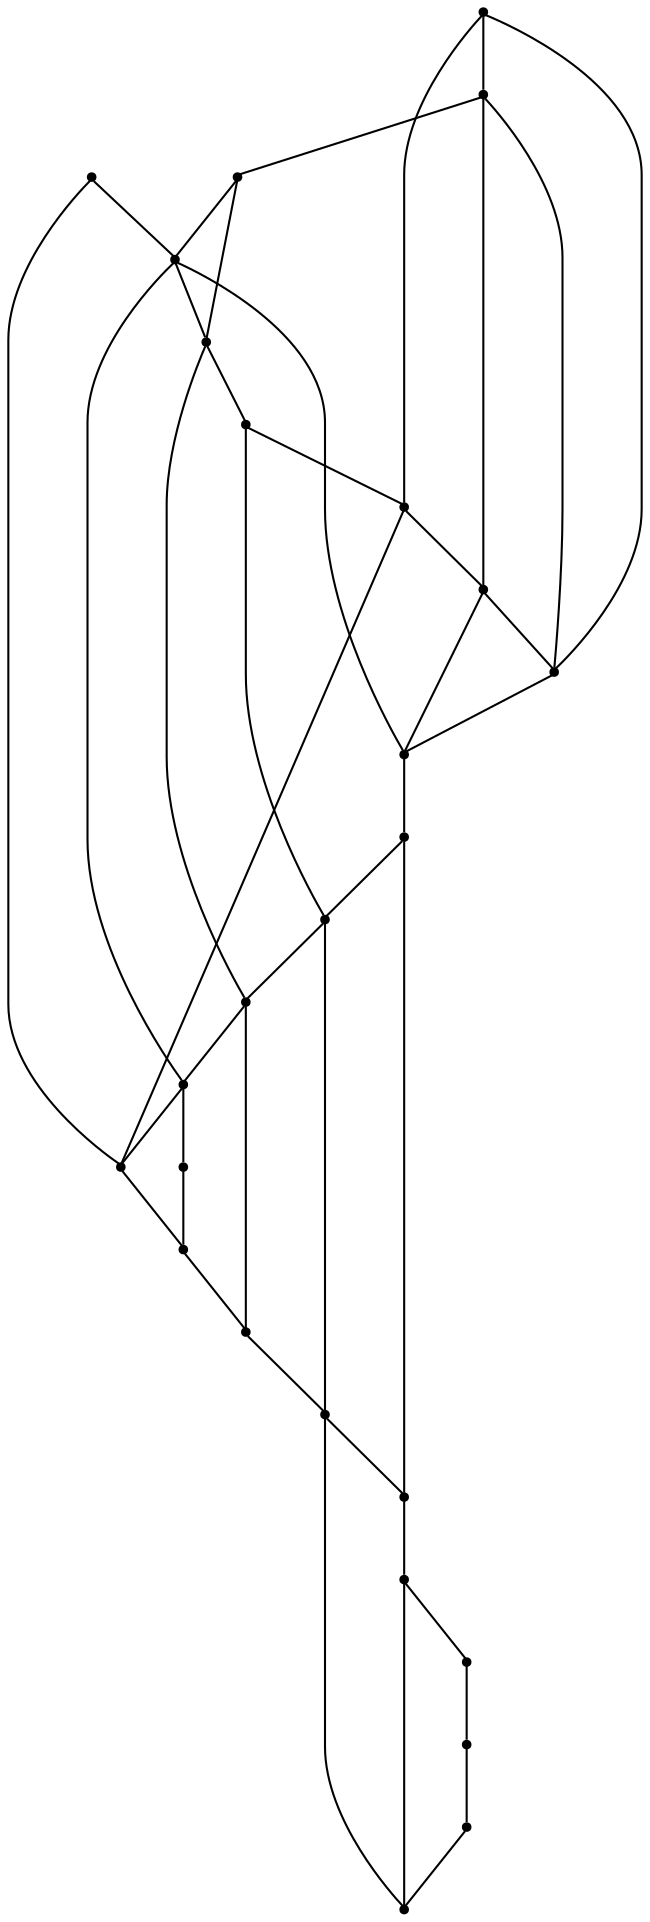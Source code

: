 graph {
  node [shape=point,comment="{\"directed\":false,\"doi\":\"10.1007/3-540-45848-4_3\",\"figure\":\"1 (2)\"}"]

  v0 [pos="1199.58340326945,2091.243330637615"]
  v1 [pos="1243.0833498636882,2091.243330637615"]
  v2 [pos="1286.5832964579265,2091.118462880454"]
  v3 [pos="1330.2083015441895,2091.118462880454"]
  v4 [pos="1373.7083435058594,2091.118462880454"]
  v5 [pos="1417.3333168029785,2091.243330637615"]
  v6 [pos="1460.7083320617676,2091.118462880454"]
  v7 [pos="1199.4583447774253,2221.8684832255058"]
  v8 [pos="1243.0833498636882,2221.8684832255058"]
  v9 [pos="1286.5832964579265,2221.8684832255058"]
  v10 [pos="1330.0833702087402,2221.8684832255058"]
  v11 [pos="1373.7083117167156,2221.8684832255058"]
  v12 [pos="1417.2083536783855,2221.869532267254"]
  v13 [pos="1460.8333269755049,2221.8684832255058"]
  v14 [pos="1504.3333371480308,2221.8684832255058"]
  v15 [pos="1373.7083435058594,2156.6185951232924"]
  v16 [pos="1417.3333168029785,2156.4934730529794"]
  v17 [pos="1330.2083333333335,2156.6185951232924"]
  v18 [pos="1330.0833066304526,2025.8685747782401"]
  v19 [pos="1286.5832964579265,2156.49347305298"]
  v20 [pos="1243.083413441976,2156.4934730529794"]
  v21 [pos="1199.58340326945,2025.8685747782401"]
  v22 [pos="1243.0833498636882,2287.243493398032"]
  v23 [pos="1243.083413441976,2025.8685747782401"]
  v24 [pos="1199.58340326945,2287.243493398032"]
  v25 [pos="1199.58340326945,2156.49347305298"]

  v24 -- v22 [id="-3",pos="1199.58340326945,2287.243493398032 1243.0833498636882,2287.243493398032 1243.0833498636882,2287.243493398032 1243.0833498636882,2287.243493398032"]
  v25 -- v20 [id="-6",pos="1199.58340326945,2156.49347305298 1243.083413441976,2156.4934730529794 1243.083413441976,2156.4934730529794 1243.083413441976,2156.4934730529794"]
  v20 -- v19 [id="-7",pos="1243.083413441976,2156.4934730529794 1286.5832964579265,2156.49347305298 1286.5832964579265,2156.49347305298 1286.5832964579265,2156.49347305298"]
  v19 -- v17 [id="-8",pos="1286.5832964579265,2156.49347305298 1330.2083333333335,2156.6185951232924 1330.2083333333335,2156.6185951232924 1330.2083333333335,2156.6185951232924"]
  v17 -- v15 [id="-9",pos="1330.2083333333335,2156.6185951232924 1373.7083435058594,2156.6185951232924 1373.7083435058594,2156.6185951232924 1373.7083435058594,2156.6185951232924"]
  v15 -- v16 [id="-10",pos="1373.7083435058594,2156.6185951232924 1417.3333168029785,2156.4934730529794 1417.3333168029785,2156.4934730529794 1417.3333168029785,2156.4934730529794"]
  v21 -- v23 [id="-13",pos="1199.58340326945,2025.8685747782401 1243.083413441976,2025.8685747782401 1243.083413441976,2025.8685747782401 1243.083413441976,2025.8685747782401"]
  v23 -- v18 [id="-14",pos="1243.083413441976,2025.8685747782401 1330.0833066304526,2025.8685747782401 1330.0833066304526,2025.8685747782401 1330.0833066304526,2025.8685747782401"]
  v1 -- v0 [id="-18",pos="1243.0833498636882,2091.243330637615 1199.58340326945,2091.243330637615 1199.58340326945,2091.243330637615 1199.58340326945,2091.243330637615"]
  v2 -- v1 [id="-21",pos="1286.5832964579265,2091.118462880454 1243.0833498636882,2091.243330637615 1243.0833498636882,2091.243330637615 1243.0833498636882,2091.243330637615"]
  v3 -- v2 [id="-24",pos="1330.2083015441895,2091.118462880454 1286.5832964579265,2091.118462880454 1286.5832964579265,2091.118462880454 1286.5832964579265,2091.118462880454"]
  v4 -- v3 [id="-29",pos="1373.7083435058594,2091.118462880454 1330.2083015441895,2091.118462880454 1330.2083015441895,2091.118462880454 1330.2083015441895,2091.118462880454"]
  v5 -- v4 [id="-30",pos="1417.3333168029785,2091.243330637615 1373.7083435058594,2091.118462880454 1373.7083435058594,2091.118462880454 1373.7083435058594,2091.118462880454"]
  v6 -- v5 [id="-31",pos="1460.7083320617676,2091.118462880454 1417.3333168029785,2091.243330637615 1417.3333168029785,2091.243330637615 1417.3333168029785,2091.243330637615"]
  v8 -- v7 [id="-40",pos="1243.0833498636882,2221.8684832255058 1199.4583447774253,2221.8684832255058 1199.4583447774253,2221.8684832255058 1199.4583447774253,2221.8684832255058"]
  v9 -- v8 [id="-41",pos="1286.5832964579265,2221.8684832255058 1243.0833498636882,2221.8684832255058 1243.0833498636882,2221.8684832255058 1243.0833498636882,2221.8684832255058"]
  v10 -- v9 [id="-42",pos="1330.0833702087402,2221.8684832255058 1286.5832964579265,2221.8684832255058 1286.5832964579265,2221.8684832255058 1286.5832964579265,2221.8684832255058"]
  v11 -- v10 [id="-43",pos="1373.7083117167156,2221.8684832255058 1330.0833702087402,2221.8684832255058 1330.0833702087402,2221.8684832255058 1330.0833702087402,2221.8684832255058"]
  v12 -- v11 [id="-44",pos="1417.2083536783855,2221.869532267254 1373.7083117167156,2221.8684832255058 1373.7083117167156,2221.8684832255058 1373.7083117167156,2221.8684832255058"]
  v13 -- v12 [id="-45",pos="1460.8333269755049,2221.8684832255058 1417.2083536783855,2221.869532267254 1417.2083536783855,2221.869532267254 1417.2083536783855,2221.869532267254"]
  v14 -- v13 [id="-48",pos="1504.3333371480308,2221.8684832255058 1460.8333269755049,2221.8684832255058 1460.8333269755049,2221.8684832255058 1460.8333269755049,2221.8684832255058"]
  v7 -- v24 [id="-17",pos="1199.4583447774253,2221.8684832255058 1199.58340326945,2287.243493398032 1199.58340326945,2287.243493398032 1199.58340326945,2287.243493398032"]
  v0 -- v25 [id="-20",pos="1199.58340326945,2091.243330637615 1199.58340326945,2156.49347305298 1199.58340326945,2156.49347305298 1199.58340326945,2156.49347305298"]
  v21 -- v0 [id="-23",pos="1199.58340326945,2025.8685747782401 1199.58340326945,2091.243330637615 1199.58340326945,2091.243330637615 1199.58340326945,2091.243330637615"]
  v1 -- v25 [id="-27",pos="1243.0833498636882,2091.243330637615 1199.58340326945,2156.49347305298 1199.58340326945,2156.49347305298 1199.58340326945,2156.49347305298"]
  v23 -- v0 [id="-28",pos="1243.083413441976,2025.8685747782401 1199.58340326945,2091.243330637615 1199.58340326945,2091.243330637615 1199.58340326945,2091.243330637615"]
  v5 -- v25 [id="-37",pos="1417.3333168029785,2091.243330637615 1199.58340326945,2156.49347305298 1199.58340326945,2156.49347305298 1199.58340326945,2156.49347305298"]
  v23 -- v1 [id="-47",pos="1243.083413441976,2025.8685747782401 1243.0833498636882,2091.243330637615 1243.0833498636882,2091.243330637615 1243.0833498636882,2091.243330637615"]
  v9 -- v22 [id="-50",pos="1286.5832964579265,2221.8684832255058 1243.0833498636882,2287.243493398032 1243.0833498636882,2287.243493398032 1243.0833498636882,2287.243493398032"]
  v11 -- v22 [id="-54",pos="1373.7083117167156,2221.8684832255058 1243.0833498636882,2287.243493398032 1243.0833498636882,2287.243493398032 1243.0833498636882,2287.243493398032"]
  v15 -- v14 [id="-55",pos="1373.7083435058594,2156.6185951232924 1504.3333371480308,2221.8684832255058 1504.3333371480308,2221.8684832255058 1504.3333371480308,2221.8684832255058"]
  v16 -- v13 [id="-57",pos="1417.3333168029785,2156.4934730529794 1460.8333269755049,2221.8684832255058 1460.8333269755049,2221.8684832255058 1460.8333269755049,2221.8684832255058"]
  v6 -- v16 [id="-58",pos="1460.7083320617676,2091.118462880454 1417.3333168029785,2156.4934730529794 1417.3333168029785,2156.4934730529794 1417.3333168029785,2156.4934730529794"]
  v21 -- v2 [id="-60",pos="1199.58340326945,2025.8685747782401 1286.5832964579265,2091.118462880454 1286.5832964579265,2091.118462880454 1286.5832964579265,2091.118462880454"]
  v3 -- v19 [id="-63",pos="1330.2083015441895,2091.118462880454 1286.5832964579265,2156.49347305298 1286.5832964579265,2156.49347305298 1286.5832964579265,2156.49347305298"]
  v17 -- v12 [id="-67",pos="1330.2083333333335,2156.6185951232924 1417.2083536783855,2221.869532267254 1417.2083536783855,2221.869532267254 1417.2083536783855,2221.869532267254"]
  v20 -- v10 [id="-68",pos="1243.083413441976,2156.4934730529794 1330.0833702087402,2221.8684832255058 1330.0833702087402,2221.8684832255058 1330.0833702087402,2221.8684832255058"]
  v18 -- v5 [id="-71",pos="1330.0833066304526,2025.8685747782401 1417.3333168029785,2091.243330637615 1417.3333168029785,2091.243330637615 1417.3333168029785,2091.243330637615"]
  v2 -- v16 [id="-72",pos="1286.5832964579265,2091.118462880454 1417.3333168029785,2156.4934730529794 1417.3333168029785,2156.4934730529794 1417.3333168029785,2156.4934730529794"]
  v5 -- v15 [id="-73",pos="1417.3333168029785,2091.243330637615 1373.7083435058594,2156.6185951232924 1373.7083435058594,2156.6185951232924 1373.7083435058594,2156.6185951232924"]
  v19 -- v11 [id="-75",pos="1286.5832964579265,2156.49347305298 1373.7083117167156,2221.8684832255058 1373.7083117167156,2221.8684832255058 1373.7083117167156,2221.8684832255058"]
  v18 -- v4 [id="-77",pos="1330.0833066304526,2025.8685747782401 1373.7083435058594,2091.118462880454 1373.7083435058594,2091.118462880454 1373.7083435058594,2091.118462880454"]
  v4 -- v17 [id="-79",pos="1373.7083435058594,2091.118462880454 1330.2083333333335,2156.6185951232924 1330.2083333333335,2156.6185951232924 1330.2083333333335,2156.6185951232924"]
}